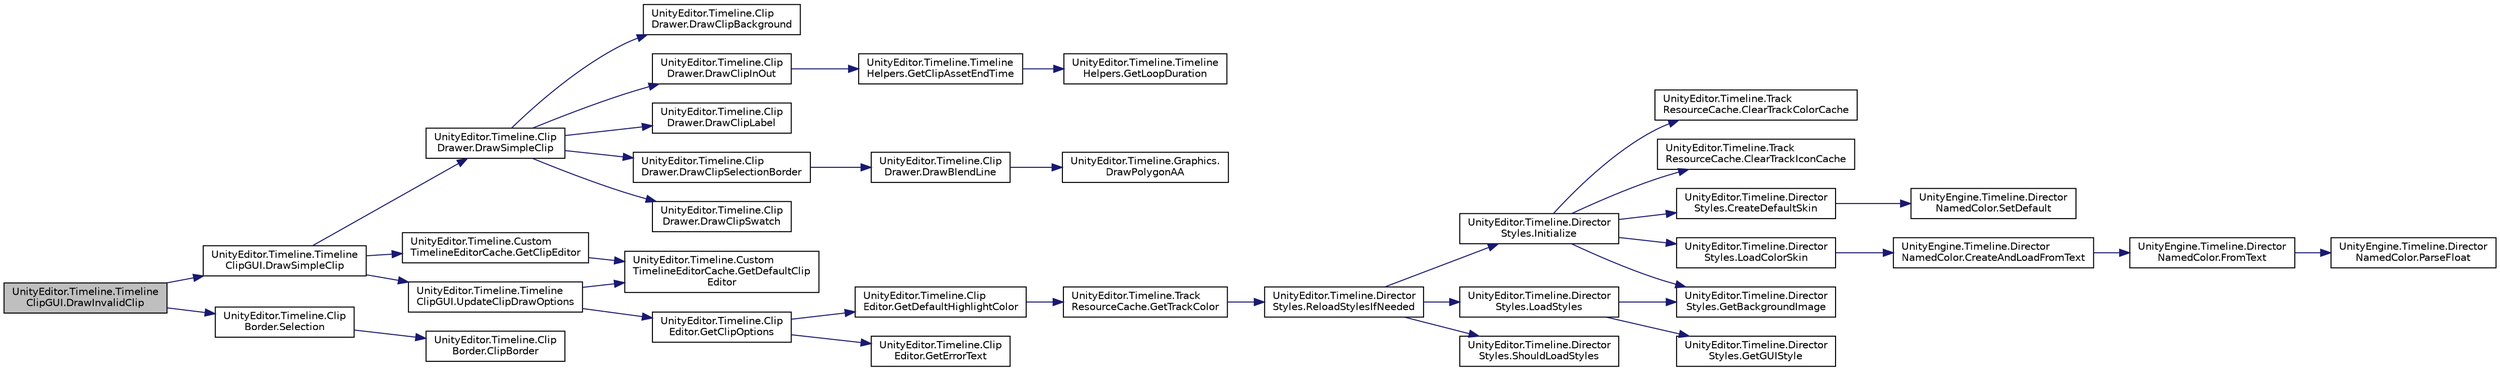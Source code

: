 digraph "UnityEditor.Timeline.TimelineClipGUI.DrawInvalidClip"
{
 // LATEX_PDF_SIZE
  edge [fontname="Helvetica",fontsize="10",labelfontname="Helvetica",labelfontsize="10"];
  node [fontname="Helvetica",fontsize="10",shape=record];
  rankdir="LR";
  Node1 [label="UnityEditor.Timeline.Timeline\lClipGUI.DrawInvalidClip",height=0.2,width=0.4,color="black", fillcolor="grey75", style="filled", fontcolor="black",tooltip=" "];
  Node1 -> Node2 [color="midnightblue",fontsize="10",style="solid",fontname="Helvetica"];
  Node2 [label="UnityEditor.Timeline.Timeline\lClipGUI.DrawSimpleClip",height=0.2,width=0.4,color="black", fillcolor="white", style="filled",URL="$class_unity_editor_1_1_timeline_1_1_timeline_clip_g_u_i.html#aa5527d0efc9cdb8a54ac5702ca0aa074",tooltip=" "];
  Node2 -> Node3 [color="midnightblue",fontsize="10",style="solid",fontname="Helvetica"];
  Node3 [label="UnityEditor.Timeline.Clip\lDrawer.DrawSimpleClip",height=0.2,width=0.4,color="black", fillcolor="white", style="filled",URL="$class_unity_editor_1_1_timeline_1_1_clip_drawer.html#a7274be82c2b1b386d9bc3d5db568db82",tooltip=" "];
  Node3 -> Node4 [color="midnightblue",fontsize="10",style="solid",fontname="Helvetica"];
  Node4 [label="UnityEditor.Timeline.Clip\lDrawer.DrawClipBackground",height=0.2,width=0.4,color="black", fillcolor="white", style="filled",URL="$class_unity_editor_1_1_timeline_1_1_clip_drawer.html#a43369880284f244c9b020ad739ce4dba",tooltip=" "];
  Node3 -> Node5 [color="midnightblue",fontsize="10",style="solid",fontname="Helvetica"];
  Node5 [label="UnityEditor.Timeline.Clip\lDrawer.DrawClipInOut",height=0.2,width=0.4,color="black", fillcolor="white", style="filled",URL="$class_unity_editor_1_1_timeline_1_1_clip_drawer.html#a81bac293e4b17a7afc81e0160ef82a7c",tooltip=" "];
  Node5 -> Node6 [color="midnightblue",fontsize="10",style="solid",fontname="Helvetica"];
  Node6 [label="UnityEditor.Timeline.Timeline\lHelpers.GetClipAssetEndTime",height=0.2,width=0.4,color="black", fillcolor="white", style="filled",URL="$class_unity_editor_1_1_timeline_1_1_timeline_helpers.html#ac1a1d2639a552c5360180881e9f1e9ae",tooltip=" "];
  Node6 -> Node7 [color="midnightblue",fontsize="10",style="solid",fontname="Helvetica"];
  Node7 [label="UnityEditor.Timeline.Timeline\lHelpers.GetLoopDuration",height=0.2,width=0.4,color="black", fillcolor="white", style="filled",URL="$class_unity_editor_1_1_timeline_1_1_timeline_helpers.html#a888747dbd3d9710f565ad944ae4428b7",tooltip=" "];
  Node3 -> Node8 [color="midnightblue",fontsize="10",style="solid",fontname="Helvetica"];
  Node8 [label="UnityEditor.Timeline.Clip\lDrawer.DrawClipLabel",height=0.2,width=0.4,color="black", fillcolor="white", style="filled",URL="$class_unity_editor_1_1_timeline_1_1_clip_drawer.html#af12e5d751ea3c74b92b59ed3e12530ad",tooltip=" "];
  Node3 -> Node9 [color="midnightblue",fontsize="10",style="solid",fontname="Helvetica"];
  Node9 [label="UnityEditor.Timeline.Clip\lDrawer.DrawClipSelectionBorder",height=0.2,width=0.4,color="black", fillcolor="white", style="filled",URL="$class_unity_editor_1_1_timeline_1_1_clip_drawer.html#abb8e619e300e217225b89b5e020d6f8c",tooltip=" "];
  Node9 -> Node10 [color="midnightblue",fontsize="10",style="solid",fontname="Helvetica"];
  Node10 [label="UnityEditor.Timeline.Clip\lDrawer.DrawBlendLine",height=0.2,width=0.4,color="black", fillcolor="white", style="filled",URL="$class_unity_editor_1_1_timeline_1_1_clip_drawer.html#afa1771c17297cae684ac87c1e64a8cec",tooltip=" "];
  Node10 -> Node11 [color="midnightblue",fontsize="10",style="solid",fontname="Helvetica"];
  Node11 [label="UnityEditor.Timeline.Graphics.\lDrawPolygonAA",height=0.2,width=0.4,color="black", fillcolor="white", style="filled",URL="$class_unity_editor_1_1_timeline_1_1_graphics.html#a534b89e2cf2fdc01bab28f83f47354f9",tooltip=" "];
  Node3 -> Node12 [color="midnightblue",fontsize="10",style="solid",fontname="Helvetica"];
  Node12 [label="UnityEditor.Timeline.Clip\lDrawer.DrawClipSwatch",height=0.2,width=0.4,color="black", fillcolor="white", style="filled",URL="$class_unity_editor_1_1_timeline_1_1_clip_drawer.html#a5c168c8ec9d43e0a3f6d9f9f8f52fc5b",tooltip=" "];
  Node2 -> Node13 [color="midnightblue",fontsize="10",style="solid",fontname="Helvetica"];
  Node13 [label="UnityEditor.Timeline.Custom\lTimelineEditorCache.GetClipEditor",height=0.2,width=0.4,color="black", fillcolor="white", style="filled",URL="$class_unity_editor_1_1_timeline_1_1_custom_timeline_editor_cache.html#a4b7f59487a7014735342fd15c71413f1",tooltip=" "];
  Node13 -> Node14 [color="midnightblue",fontsize="10",style="solid",fontname="Helvetica"];
  Node14 [label="UnityEditor.Timeline.Custom\lTimelineEditorCache.GetDefaultClip\lEditor",height=0.2,width=0.4,color="black", fillcolor="white", style="filled",URL="$class_unity_editor_1_1_timeline_1_1_custom_timeline_editor_cache.html#a1965c36388ba999d52895befcac64496",tooltip=" "];
  Node2 -> Node15 [color="midnightblue",fontsize="10",style="solid",fontname="Helvetica"];
  Node15 [label="UnityEditor.Timeline.Timeline\lClipGUI.UpdateClipDrawOptions",height=0.2,width=0.4,color="black", fillcolor="white", style="filled",URL="$class_unity_editor_1_1_timeline_1_1_timeline_clip_g_u_i.html#a511068e933bb4ad3a561db80ac9fdcc5",tooltip=" "];
  Node15 -> Node16 [color="midnightblue",fontsize="10",style="solid",fontname="Helvetica"];
  Node16 [label="UnityEditor.Timeline.Clip\lEditor.GetClipOptions",height=0.2,width=0.4,color="black", fillcolor="white", style="filled",URL="$class_unity_editor_1_1_timeline_1_1_clip_editor.html#a3381f162ac568a6c20c749bc74a7a06b",tooltip="Implement this method to override the default options for drawing a clip."];
  Node16 -> Node17 [color="midnightblue",fontsize="10",style="solid",fontname="Helvetica"];
  Node17 [label="UnityEditor.Timeline.Clip\lEditor.GetDefaultHighlightColor",height=0.2,width=0.4,color="black", fillcolor="white", style="filled",URL="$class_unity_editor_1_1_timeline_1_1_clip_editor.html#ab8b1aa2a6fa48c5f01fb91adb75812ad",tooltip="The color drawn under the clip. By default, the color is the same as the track color."];
  Node17 -> Node18 [color="midnightblue",fontsize="10",style="solid",fontname="Helvetica"];
  Node18 [label="UnityEditor.Timeline.Track\lResourceCache.GetTrackColor",height=0.2,width=0.4,color="black", fillcolor="white", style="filled",URL="$class_unity_editor_1_1_timeline_1_1_track_resource_cache.html#a29a0328cf46ba198f5be5f80fc8e8e9c",tooltip=" "];
  Node18 -> Node19 [color="midnightblue",fontsize="10",style="solid",fontname="Helvetica"];
  Node19 [label="UnityEditor.Timeline.Director\lStyles.ReloadStylesIfNeeded",height=0.2,width=0.4,color="black", fillcolor="white", style="filled",URL="$class_unity_editor_1_1_timeline_1_1_director_styles.html#a732bfd255994e36e43c4b7fe1567738e",tooltip=" "];
  Node19 -> Node20 [color="midnightblue",fontsize="10",style="solid",fontname="Helvetica"];
  Node20 [label="UnityEditor.Timeline.Director\lStyles.Initialize",height=0.2,width=0.4,color="black", fillcolor="white", style="filled",URL="$class_unity_editor_1_1_timeline_1_1_director_styles.html#a95064df69f138503d9d118c3e4f884ac",tooltip=" "];
  Node20 -> Node21 [color="midnightblue",fontsize="10",style="solid",fontname="Helvetica"];
  Node21 [label="UnityEditor.Timeline.Track\lResourceCache.ClearTrackColorCache",height=0.2,width=0.4,color="black", fillcolor="white", style="filled",URL="$class_unity_editor_1_1_timeline_1_1_track_resource_cache.html#aa34d222123efa2c6f18e4270d294e8ec",tooltip=" "];
  Node20 -> Node22 [color="midnightblue",fontsize="10",style="solid",fontname="Helvetica"];
  Node22 [label="UnityEditor.Timeline.Track\lResourceCache.ClearTrackIconCache",height=0.2,width=0.4,color="black", fillcolor="white", style="filled",URL="$class_unity_editor_1_1_timeline_1_1_track_resource_cache.html#a75d06f95433e84f1b9fa4e98cee1b498",tooltip=" "];
  Node20 -> Node23 [color="midnightblue",fontsize="10",style="solid",fontname="Helvetica"];
  Node23 [label="UnityEditor.Timeline.Director\lStyles.CreateDefaultSkin",height=0.2,width=0.4,color="black", fillcolor="white", style="filled",URL="$class_unity_editor_1_1_timeline_1_1_director_styles.html#a40d1da307a9eddde2b653927a0c76a12",tooltip=" "];
  Node23 -> Node24 [color="midnightblue",fontsize="10",style="solid",fontname="Helvetica"];
  Node24 [label="UnityEngine.Timeline.Director\lNamedColor.SetDefault",height=0.2,width=0.4,color="black", fillcolor="white", style="filled",URL="$class_unity_engine_1_1_timeline_1_1_director_named_color.html#ac30021b15c2b374cb1e4e5f78f36c3c9",tooltip=" "];
  Node20 -> Node25 [color="midnightblue",fontsize="10",style="solid",fontname="Helvetica"];
  Node25 [label="UnityEditor.Timeline.Director\lStyles.GetBackgroundImage",height=0.2,width=0.4,color="black", fillcolor="white", style="filled",URL="$class_unity_editor_1_1_timeline_1_1_director_styles.html#ad1a6d796ba54107ec2692a823b4113c4",tooltip=" "];
  Node20 -> Node26 [color="midnightblue",fontsize="10",style="solid",fontname="Helvetica"];
  Node26 [label="UnityEditor.Timeline.Director\lStyles.LoadColorSkin",height=0.2,width=0.4,color="black", fillcolor="white", style="filled",URL="$class_unity_editor_1_1_timeline_1_1_director_styles.html#a2bc6cdd0bc76ca77a3eba0d6c38ea4cb",tooltip=" "];
  Node26 -> Node27 [color="midnightblue",fontsize="10",style="solid",fontname="Helvetica"];
  Node27 [label="UnityEngine.Timeline.Director\lNamedColor.CreateAndLoadFromText",height=0.2,width=0.4,color="black", fillcolor="white", style="filled",URL="$class_unity_engine_1_1_timeline_1_1_director_named_color.html#a506d7a97aee83d1459a5211d6292d701",tooltip=" "];
  Node27 -> Node28 [color="midnightblue",fontsize="10",style="solid",fontname="Helvetica"];
  Node28 [label="UnityEngine.Timeline.Director\lNamedColor.FromText",height=0.2,width=0.4,color="black", fillcolor="white", style="filled",URL="$class_unity_engine_1_1_timeline_1_1_director_named_color.html#acd308eaa128ca513fc5f6516809b23ae",tooltip=" "];
  Node28 -> Node29 [color="midnightblue",fontsize="10",style="solid",fontname="Helvetica"];
  Node29 [label="UnityEngine.Timeline.Director\lNamedColor.ParseFloat",height=0.2,width=0.4,color="black", fillcolor="white", style="filled",URL="$class_unity_engine_1_1_timeline_1_1_director_named_color.html#a233f6c5e89bc95ee416ea0fef435ef2e",tooltip=" "];
  Node19 -> Node30 [color="midnightblue",fontsize="10",style="solid",fontname="Helvetica"];
  Node30 [label="UnityEditor.Timeline.Director\lStyles.LoadStyles",height=0.2,width=0.4,color="black", fillcolor="white", style="filled",URL="$class_unity_editor_1_1_timeline_1_1_director_styles.html#afdd908e90ea7641b686d1400dbeba125",tooltip=" "];
  Node30 -> Node25 [color="midnightblue",fontsize="10",style="solid",fontname="Helvetica"];
  Node30 -> Node31 [color="midnightblue",fontsize="10",style="solid",fontname="Helvetica"];
  Node31 [label="UnityEditor.Timeline.Director\lStyles.GetGUIStyle",height=0.2,width=0.4,color="black", fillcolor="white", style="filled",URL="$class_unity_editor_1_1_timeline_1_1_director_styles.html#a5d06f3ba51299cb44424869a8f523735",tooltip=" "];
  Node19 -> Node32 [color="midnightblue",fontsize="10",style="solid",fontname="Helvetica"];
  Node32 [label="UnityEditor.Timeline.Director\lStyles.ShouldLoadStyles",height=0.2,width=0.4,color="black", fillcolor="white", style="filled",URL="$class_unity_editor_1_1_timeline_1_1_director_styles.html#a4c84034e08d5c681e2a21648d85268bc",tooltip=" "];
  Node16 -> Node33 [color="midnightblue",fontsize="10",style="solid",fontname="Helvetica"];
  Node33 [label="UnityEditor.Timeline.Clip\lEditor.GetErrorText",height=0.2,width=0.4,color="black", fillcolor="white", style="filled",URL="$class_unity_editor_1_1_timeline_1_1_clip_editor.html#a59ef2b27cdfd2e2b0f2331556c3da101",tooltip="Gets the error text for the specified clip."];
  Node15 -> Node14 [color="midnightblue",fontsize="10",style="solid",fontname="Helvetica"];
  Node1 -> Node34 [color="midnightblue",fontsize="10",style="solid",fontname="Helvetica"];
  Node34 [label="UnityEditor.Timeline.Clip\lBorder.Selection",height=0.2,width=0.4,color="black", fillcolor="white", style="filled",URL="$class_unity_editor_1_1_timeline_1_1_clip_border.html#aee6602e193eba1ced0e6e9e95a5139dd",tooltip=" "];
  Node34 -> Node35 [color="midnightblue",fontsize="10",style="solid",fontname="Helvetica"];
  Node35 [label="UnityEditor.Timeline.Clip\lBorder.ClipBorder",height=0.2,width=0.4,color="black", fillcolor="white", style="filled",URL="$class_unity_editor_1_1_timeline_1_1_clip_border.html#a7bd2bf07f5cfc40a577ba3ad82a26281",tooltip=" "];
}
